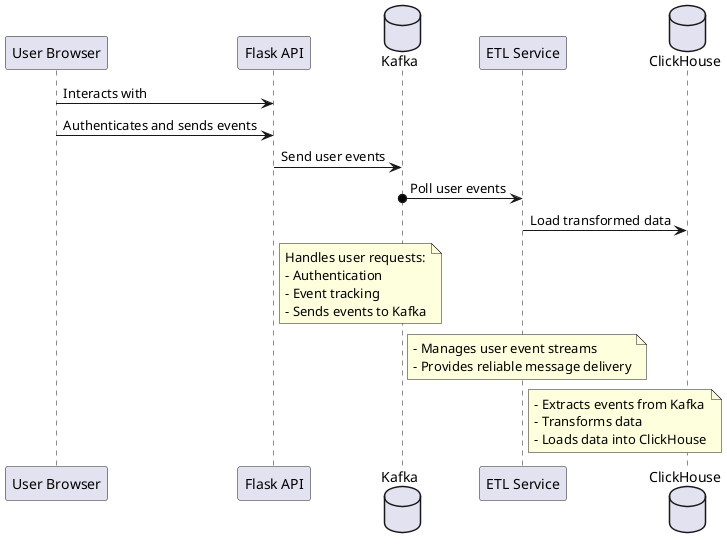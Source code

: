 @startuml sprint№8

participant "User Browser" as user_browser
participant "Flask API" as flask
database "Kafka" as kafka
participant "ETL Service" as etl
database "ClickHouse" as clickhouse

user_browser -> flask: Interacts with
user_browser -> flask: Authenticates and sends events

flask -> kafka: Send user events
etl <-o kafka: Poll user events
etl -> clickhouse: Load transformed data

note right of flask
  Handles user requests:
  - Authentication
  - Event tracking
  - Sends events to Kafka
end note

note right of kafka
  - Manages user event streams
  - Provides reliable message delivery
end note

note right of etl
  - Extracts events from Kafka
  - Transforms data
  - Loads data into ClickHouse
end note

@enduml